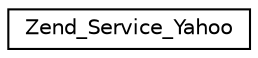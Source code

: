 digraph G
{
  edge [fontname="Helvetica",fontsize="10",labelfontname="Helvetica",labelfontsize="10"];
  node [fontname="Helvetica",fontsize="10",shape=record];
  rankdir="LR";
  Node1 [label="Zend_Service_Yahoo",height=0.2,width=0.4,color="black", fillcolor="white", style="filled",URL="$class_zend___service___yahoo.html"];
}
